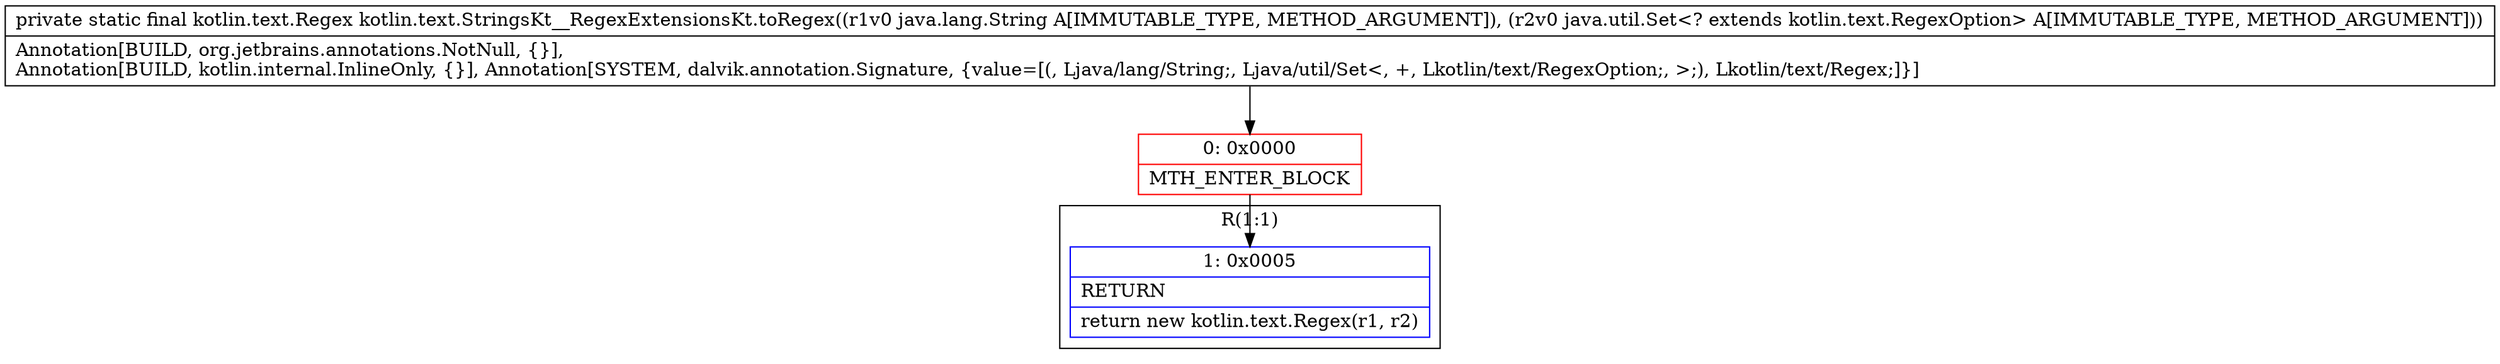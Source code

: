 digraph "CFG forkotlin.text.StringsKt__RegexExtensionsKt.toRegex(Ljava\/lang\/String;Ljava\/util\/Set;)Lkotlin\/text\/Regex;" {
subgraph cluster_Region_815261478 {
label = "R(1:1)";
node [shape=record,color=blue];
Node_1 [shape=record,label="{1\:\ 0x0005|RETURN\l|return new kotlin.text.Regex(r1, r2)\l}"];
}
Node_0 [shape=record,color=red,label="{0\:\ 0x0000|MTH_ENTER_BLOCK\l}"];
MethodNode[shape=record,label="{private static final kotlin.text.Regex kotlin.text.StringsKt__RegexExtensionsKt.toRegex((r1v0 java.lang.String A[IMMUTABLE_TYPE, METHOD_ARGUMENT]), (r2v0 java.util.Set\<? extends kotlin.text.RegexOption\> A[IMMUTABLE_TYPE, METHOD_ARGUMENT]))  | Annotation[BUILD, org.jetbrains.annotations.NotNull, \{\}], \lAnnotation[BUILD, kotlin.internal.InlineOnly, \{\}], Annotation[SYSTEM, dalvik.annotation.Signature, \{value=[(, Ljava\/lang\/String;, Ljava\/util\/Set\<, +, Lkotlin\/text\/RegexOption;, \>;), Lkotlin\/text\/Regex;]\}]\l}"];
MethodNode -> Node_0;
Node_0 -> Node_1;
}

